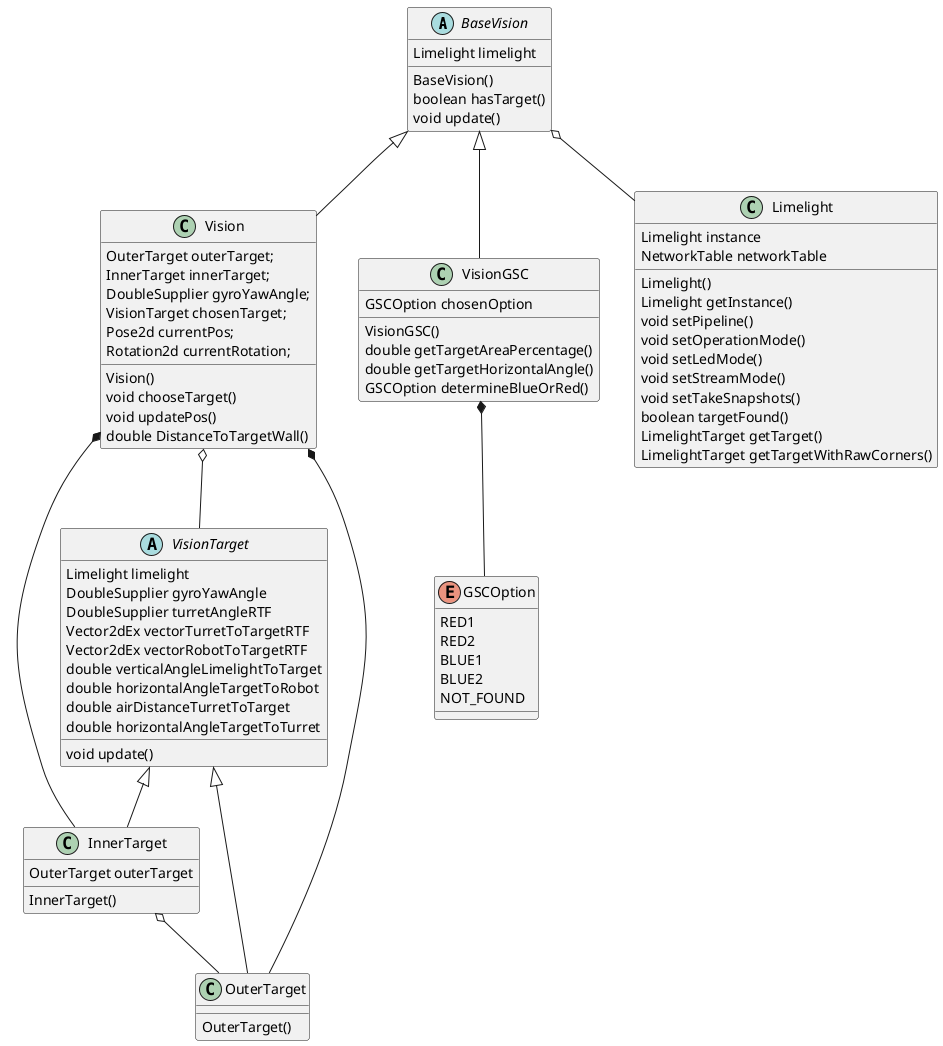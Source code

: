 @startuml
'https://plantuml.com/class-diagram

BaseVision <|-- Vision
BaseVision <|-- VisionGSC
BaseVision o-- Limelight
Vision o-- VisionTarget
Vision *-- InnerTarget
Vision *-- OuterTarget
VisionTarget <|-- InnerTarget
VisionTarget <|-- OuterTarget
VisionGSC *-- GSCOption
InnerTarget o-- OuterTarget

abstract class BaseVision{
    Limelight limelight
    BaseVision()
    boolean hasTarget()
    void update()
}

class Vision{
    OuterTarget outerTarget;
    InnerTarget innerTarget;
    DoubleSupplier gyroYawAngle;
    VisionTarget chosenTarget;
    Pose2d currentPos;
    Rotation2d currentRotation;
    Vision()
    void chooseTarget()
    void updatePos()
    double DistanceToTargetWall()
}

abstract class VisionTarget{
    Limelight limelight
    DoubleSupplier gyroYawAngle
    DoubleSupplier turretAngleRTF
    Vector2dEx vectorTurretToTargetRTF
    Vector2dEx vectorRobotToTargetRTF
    double verticalAngleLimelightToTarget
    double horizontalAngleTargetToRobot
    double airDistanceTurretToTarget
    double horizontalAngleTargetToTurret
    void update()
}

class OuterTarget{
    OuterTarget()
}

class InnerTarget{
    OuterTarget outerTarget
    InnerTarget()
}

class VisionGSC{
    GSCOption chosenOption
    VisionGSC()
    double getTargetAreaPercentage()
    double getTargetHorizontalAngle()
    GSCOption determineBlueOrRed()
}

enum GSCOption {
    RED1
    RED2
    BLUE1
    BLUE2
    NOT_FOUND
}

class Limelight{
    Limelight instance
    NetworkTable networkTable
    Limelight()
    Limelight getInstance()
    void setPipeline()
    void setOperationMode()
    void setLedMode()
    void setStreamMode()
    void setTakeSnapshots()
    boolean targetFound()
    LimelightTarget getTarget()
    LimelightTarget getTargetWithRawCorners()
}



@enduml